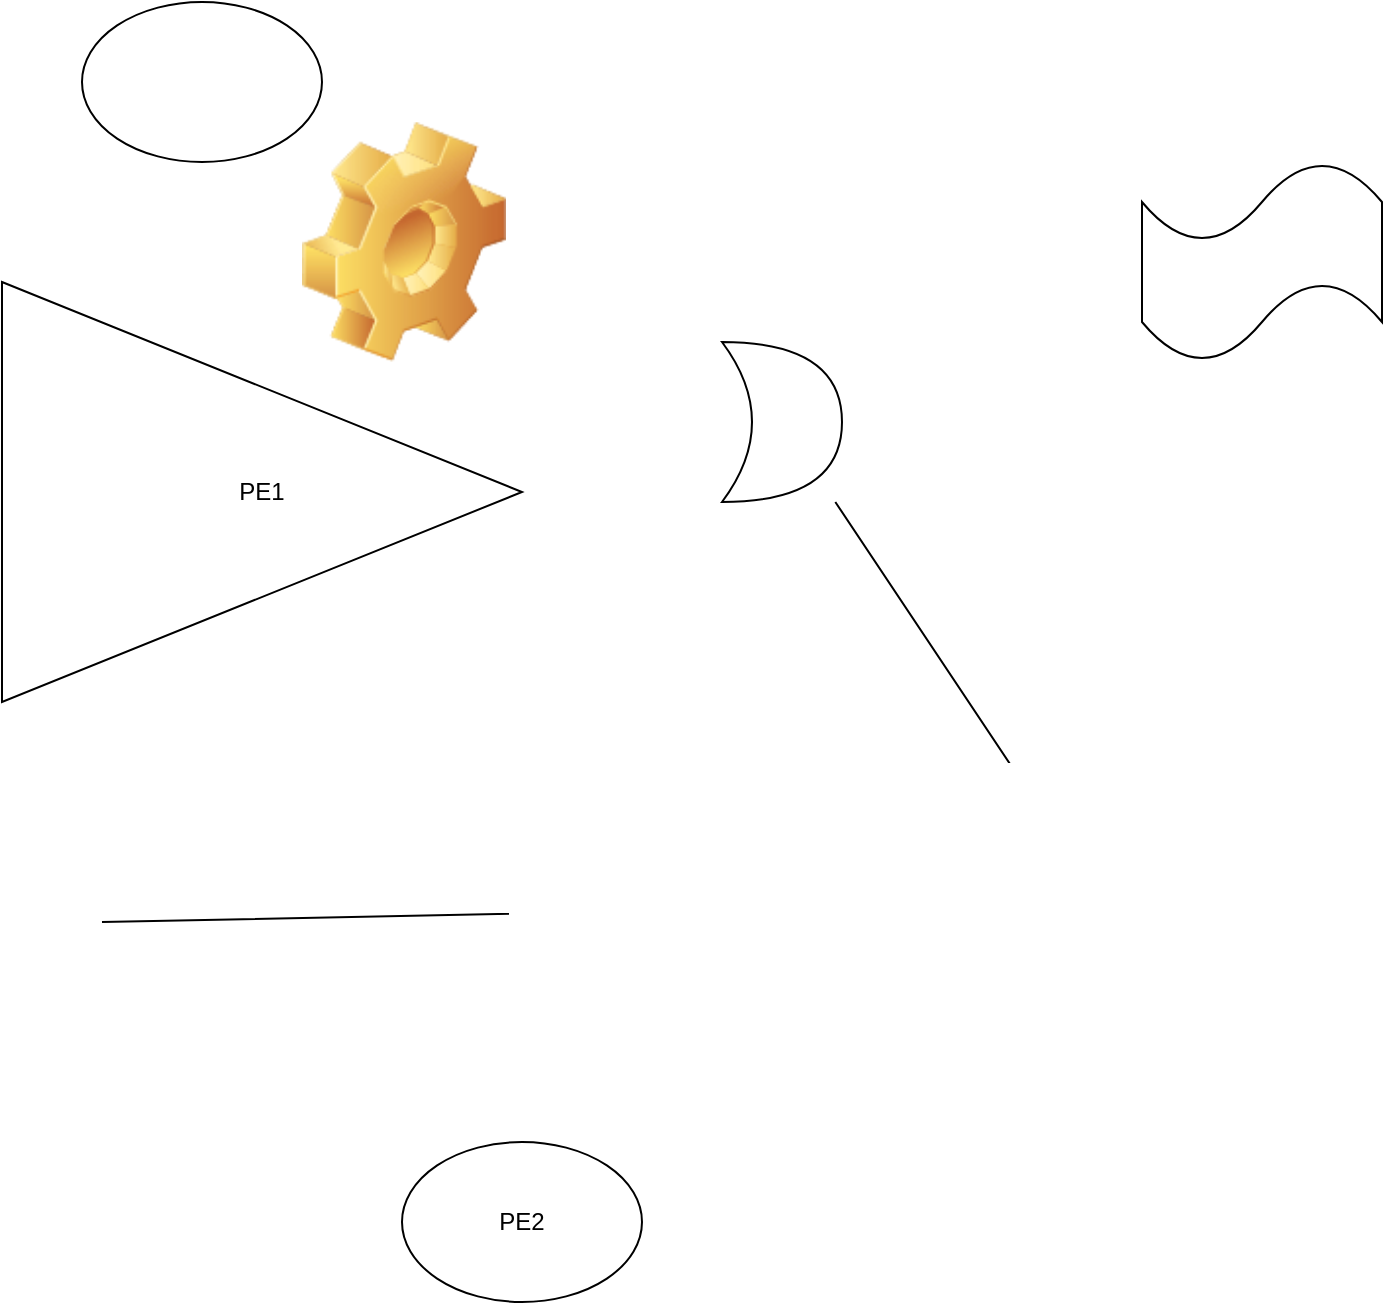 <mxfile version="11.3.1" type="github" pages="1"><diagram id="uh8H1xxL_hREbGt78Kiw" name="Page-1"><mxGraphModel dx="1408" dy="825" grid="1" gridSize="10" guides="1" tooltips="1" connect="1" arrows="1" fold="1" page="1" pageScale="1" pageWidth="850" pageHeight="1100" math="0" shadow="0"><root><mxCell id="0"/><mxCell id="1" parent="0"/><mxCell id="jaKrsRaLev0zcoLJbYl--1" value="" style="ellipse;whiteSpace=wrap;html=1;" vertex="1" parent="1"><mxGeometry x="110" y="50" width="120" height="80" as="geometry"/></mxCell><mxCell id="jaKrsRaLev0zcoLJbYl--2" value="" style="shape=tape;whiteSpace=wrap;html=1;" vertex="1" parent="1"><mxGeometry x="640" y="130" width="120" height="100" as="geometry"/></mxCell><mxCell id="jaKrsRaLev0zcoLJbYl--3" value="" style="endArrow=none;html=1;" edge="1" parent="1" target="jaKrsRaLev0zcoLJbYl--4"><mxGeometry width="50" height="50" relative="1" as="geometry"><mxPoint x="120" y="510" as="sourcePoint"/><mxPoint x="460" y="260" as="targetPoint"/><Array as="points"><mxPoint x="620" y="500"/></Array></mxGeometry></mxCell><mxCell id="jaKrsRaLev0zcoLJbYl--4" value="" style="shape=xor;whiteSpace=wrap;html=1;" vertex="1" parent="1"><mxGeometry x="430" y="220" width="60" height="80" as="geometry"/></mxCell><mxCell id="jaKrsRaLev0zcoLJbYl--5" value="PE1" style="triangle;whiteSpace=wrap;html=1;" vertex="1" parent="1"><mxGeometry x="70" y="190" width="260" height="210" as="geometry"/></mxCell><mxCell id="jaKrsRaLev0zcoLJbYl--6" value="PE2" style="ellipse;whiteSpace=wrap;html=1;" vertex="1" parent="1"><mxGeometry x="270" y="620" width="120" height="80" as="geometry"/></mxCell><mxCell id="jaKrsRaLev0zcoLJbYl--7" value="" style="shape=image;html=1;verticalLabelPosition=bottom;labelBackgroundColor=#ffffff;verticalAlign=top;imageAspect=1;aspect=fixed;image=img/clipart/Gear_128x128.png" vertex="1" parent="1"><mxGeometry x="220" y="110" width="102" height="120" as="geometry"/></mxCell></root></mxGraphModel></diagram></mxfile>